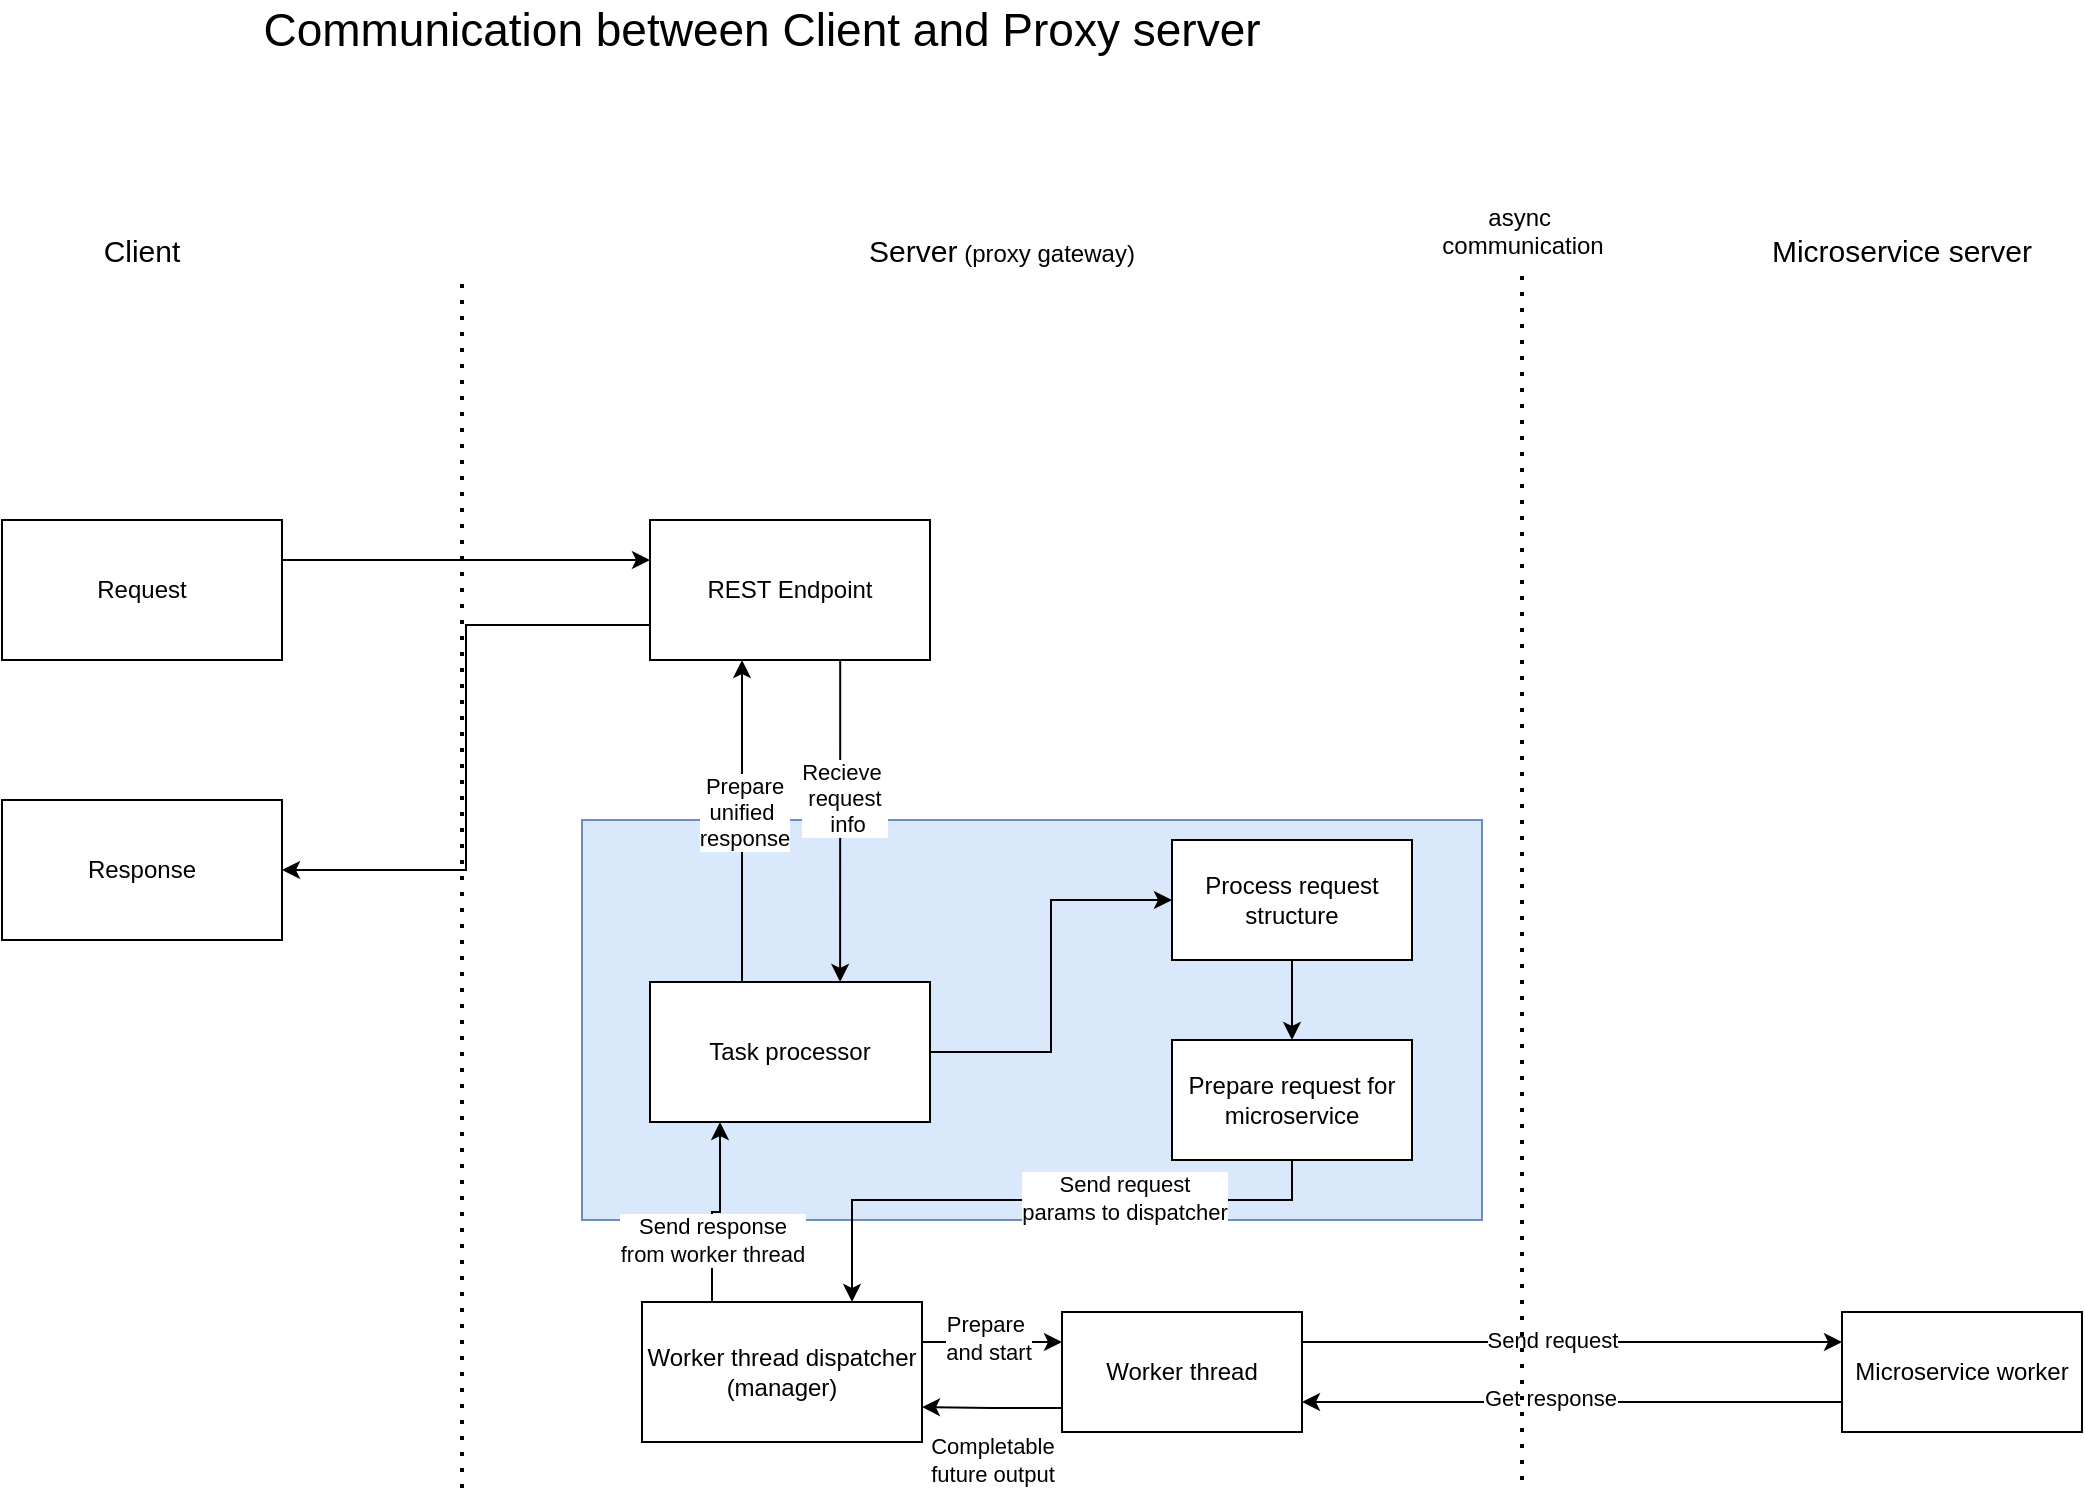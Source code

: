 <mxfile version="24.7.16">
  <diagram name="Page-1" id="DoOwmTmmxKSQssBYk-SI">
    <mxGraphModel dx="1434" dy="1923" grid="1" gridSize="10" guides="1" tooltips="1" connect="1" arrows="1" fold="1" page="1" pageScale="1" pageWidth="827" pageHeight="1169" math="0" shadow="0">
      <root>
        <mxCell id="0" />
        <mxCell id="1" parent="0" />
        <mxCell id="3k_xSGdX0rv_INgbg1qa-6" value="&lt;div style=&quot;font-size: 13px;&quot;&gt;&lt;font style=&quot;font-size: 23px;&quot;&gt;Communication between Client and Proxy server&lt;/font&gt;&lt;/div&gt;" style="text;html=1;align=center;verticalAlign=middle;whiteSpace=wrap;rounded=0;" vertex="1" parent="1">
          <mxGeometry x="160" y="-100" width="540" height="30" as="geometry" />
        </mxCell>
        <mxCell id="3k_xSGdX0rv_INgbg1qa-8" value="" style="group" vertex="1" connectable="0" parent="1">
          <mxGeometry x="50" y="160" width="140" height="70" as="geometry" />
        </mxCell>
        <mxCell id="3k_xSGdX0rv_INgbg1qa-5" value="" style="rounded=0;whiteSpace=wrap;html=1;" vertex="1" parent="3k_xSGdX0rv_INgbg1qa-8">
          <mxGeometry width="140" height="70" as="geometry" />
        </mxCell>
        <mxCell id="3k_xSGdX0rv_INgbg1qa-7" value="Request" style="text;html=1;align=center;verticalAlign=middle;whiteSpace=wrap;rounded=0;" vertex="1" parent="3k_xSGdX0rv_INgbg1qa-8">
          <mxGeometry width="140" height="70" as="geometry" />
        </mxCell>
        <mxCell id="3k_xSGdX0rv_INgbg1qa-9" value="" style="endArrow=classic;html=1;rounded=0;exitX=1;exitY=0.5;exitDx=0;exitDy=0;entryX=0;entryY=0.5;entryDx=0;entryDy=0;" edge="1" parent="1">
          <mxGeometry width="50" height="50" relative="1" as="geometry">
            <mxPoint x="190" y="180" as="sourcePoint" />
            <mxPoint x="374" y="180" as="targetPoint" />
          </mxGeometry>
        </mxCell>
        <mxCell id="3k_xSGdX0rv_INgbg1qa-10" value="" style="group" vertex="1" connectable="0" parent="1">
          <mxGeometry x="374" y="160" width="216" height="70" as="geometry" />
        </mxCell>
        <mxCell id="3k_xSGdX0rv_INgbg1qa-11" value="" style="rounded=0;whiteSpace=wrap;html=1;" vertex="1" parent="3k_xSGdX0rv_INgbg1qa-10">
          <mxGeometry width="140" height="70" as="geometry" />
        </mxCell>
        <mxCell id="3k_xSGdX0rv_INgbg1qa-12" value="REST Endpoint" style="text;html=1;align=center;verticalAlign=middle;whiteSpace=wrap;rounded=0;" vertex="1" parent="3k_xSGdX0rv_INgbg1qa-10">
          <mxGeometry width="140" height="70" as="geometry" />
        </mxCell>
        <mxCell id="3k_xSGdX0rv_INgbg1qa-13" value="" style="endArrow=none;dashed=1;html=1;dashPattern=1 3;strokeWidth=2;rounded=0;" edge="1" parent="1">
          <mxGeometry width="50" height="50" relative="1" as="geometry">
            <mxPoint x="280" y="644" as="sourcePoint" />
            <mxPoint x="280" y="40" as="targetPoint" />
          </mxGeometry>
        </mxCell>
        <mxCell id="3k_xSGdX0rv_INgbg1qa-14" value="&lt;font style=&quot;font-size: 15px;&quot;&gt;Client&lt;/font&gt;" style="text;html=1;align=center;verticalAlign=middle;whiteSpace=wrap;rounded=0;" vertex="1" parent="1">
          <mxGeometry x="90" y="10" width="60" height="30" as="geometry" />
        </mxCell>
        <mxCell id="3k_xSGdX0rv_INgbg1qa-63" value="" style="rounded=0;whiteSpace=wrap;html=1;fillColor=#dae8fc;strokeColor=#6c8ebf;" vertex="1" parent="1">
          <mxGeometry x="340" y="310" width="450" height="200" as="geometry" />
        </mxCell>
        <mxCell id="3k_xSGdX0rv_INgbg1qa-15" value="&lt;font style=&quot;font-size: 15px;&quot;&gt;Server&lt;/font&gt; (proxy gateway)" style="text;html=1;align=center;verticalAlign=middle;whiteSpace=wrap;rounded=0;" vertex="1" parent="1">
          <mxGeometry x="470" y="10" width="160" height="30" as="geometry" />
        </mxCell>
        <mxCell id="3k_xSGdX0rv_INgbg1qa-17" value="" style="edgeStyle=orthogonalEdgeStyle;rounded=0;orthogonalLoop=1;jettySize=auto;html=1;entryX=0.679;entryY=0;entryDx=0;entryDy=0;entryPerimeter=0;" edge="1" parent="1" source="3k_xSGdX0rv_INgbg1qa-12" target="3k_xSGdX0rv_INgbg1qa-20">
          <mxGeometry relative="1" as="geometry">
            <mxPoint x="444" y="315" as="targetPoint" />
            <Array as="points">
              <mxPoint x="470" y="265" />
            </Array>
          </mxGeometry>
        </mxCell>
        <mxCell id="3k_xSGdX0rv_INgbg1qa-46" value="&lt;div&gt;Recieve&amp;nbsp;&lt;/div&gt;&lt;div&gt;request&lt;/div&gt;&lt;div&gt;&amp;nbsp;info&lt;/div&gt;" style="edgeLabel;html=1;align=center;verticalAlign=middle;resizable=0;points=[];" vertex="1" connectable="0" parent="3k_xSGdX0rv_INgbg1qa-17">
          <mxGeometry x="-0.143" y="2" relative="1" as="geometry">
            <mxPoint as="offset" />
          </mxGeometry>
        </mxCell>
        <mxCell id="3k_xSGdX0rv_INgbg1qa-18" value="" style="group" vertex="1" connectable="0" parent="1">
          <mxGeometry x="374" y="391" width="140" height="70" as="geometry" />
        </mxCell>
        <mxCell id="3k_xSGdX0rv_INgbg1qa-19" value="" style="rounded=0;whiteSpace=wrap;html=1;" vertex="1" parent="3k_xSGdX0rv_INgbg1qa-18">
          <mxGeometry width="140" height="70" as="geometry" />
        </mxCell>
        <mxCell id="3k_xSGdX0rv_INgbg1qa-20" value="Task processor" style="text;html=1;align=center;verticalAlign=middle;whiteSpace=wrap;rounded=0;" vertex="1" parent="3k_xSGdX0rv_INgbg1qa-18">
          <mxGeometry width="140" height="70" as="geometry" />
        </mxCell>
        <mxCell id="3k_xSGdX0rv_INgbg1qa-25" value="" style="group" vertex="1" connectable="0" parent="1">
          <mxGeometry x="50" y="300" width="140" height="70" as="geometry" />
        </mxCell>
        <mxCell id="3k_xSGdX0rv_INgbg1qa-26" value="" style="rounded=0;whiteSpace=wrap;html=1;" vertex="1" parent="3k_xSGdX0rv_INgbg1qa-25">
          <mxGeometry width="140" height="70" as="geometry" />
        </mxCell>
        <mxCell id="3k_xSGdX0rv_INgbg1qa-27" value="&lt;div&gt;Response&lt;/div&gt;" style="text;html=1;align=center;verticalAlign=middle;whiteSpace=wrap;rounded=0;" vertex="1" parent="3k_xSGdX0rv_INgbg1qa-25">
          <mxGeometry width="140" height="70" as="geometry" />
        </mxCell>
        <mxCell id="3k_xSGdX0rv_INgbg1qa-64" style="edgeStyle=orthogonalEdgeStyle;rounded=0;orthogonalLoop=1;jettySize=auto;html=1;entryX=0.5;entryY=0;entryDx=0;entryDy=0;" edge="1" parent="1" source="3k_xSGdX0rv_INgbg1qa-30" target="3k_xSGdX0rv_INgbg1qa-32">
          <mxGeometry relative="1" as="geometry" />
        </mxCell>
        <mxCell id="3k_xSGdX0rv_INgbg1qa-30" value="Process request structure" style="whiteSpace=wrap;html=1;" vertex="1" parent="1">
          <mxGeometry x="635" y="320" width="120" height="60" as="geometry" />
        </mxCell>
        <mxCell id="3k_xSGdX0rv_INgbg1qa-31" value="" style="edgeStyle=orthogonalEdgeStyle;rounded=0;orthogonalLoop=1;jettySize=auto;html=1;entryX=0;entryY=0.5;entryDx=0;entryDy=0;" edge="1" parent="1" source="3k_xSGdX0rv_INgbg1qa-20" target="3k_xSGdX0rv_INgbg1qa-30">
          <mxGeometry relative="1" as="geometry">
            <mxPoint x="580" y="361" as="targetPoint" />
          </mxGeometry>
        </mxCell>
        <mxCell id="3k_xSGdX0rv_INgbg1qa-65" style="edgeStyle=orthogonalEdgeStyle;rounded=0;orthogonalLoop=1;jettySize=auto;html=1;entryX=0.75;entryY=0;entryDx=0;entryDy=0;" edge="1" parent="1" source="3k_xSGdX0rv_INgbg1qa-32" target="3k_xSGdX0rv_INgbg1qa-37">
          <mxGeometry relative="1" as="geometry">
            <Array as="points">
              <mxPoint x="695" y="500" />
              <mxPoint x="475" y="500" />
            </Array>
          </mxGeometry>
        </mxCell>
        <mxCell id="3k_xSGdX0rv_INgbg1qa-69" value="&lt;div&gt;Send request&lt;/div&gt;&lt;div&gt;params to dispatcher&lt;/div&gt;" style="edgeLabel;html=1;align=center;verticalAlign=middle;resizable=0;points=[];" vertex="1" connectable="0" parent="3k_xSGdX0rv_INgbg1qa-65">
          <mxGeometry x="-0.285" y="-1" relative="1" as="geometry">
            <mxPoint as="offset" />
          </mxGeometry>
        </mxCell>
        <mxCell id="3k_xSGdX0rv_INgbg1qa-32" value="Prepare request for microservice" style="whiteSpace=wrap;html=1;" vertex="1" parent="1">
          <mxGeometry x="635" y="420" width="120" height="60" as="geometry" />
        </mxCell>
        <mxCell id="3k_xSGdX0rv_INgbg1qa-35" value="" style="group" vertex="1" connectable="0" parent="1">
          <mxGeometry x="370" y="551" width="140" height="70" as="geometry" />
        </mxCell>
        <mxCell id="3k_xSGdX0rv_INgbg1qa-36" value="" style="rounded=0;whiteSpace=wrap;html=1;" vertex="1" parent="3k_xSGdX0rv_INgbg1qa-35">
          <mxGeometry width="140" height="70" as="geometry" />
        </mxCell>
        <mxCell id="3k_xSGdX0rv_INgbg1qa-37" value="Worker thread dispatcher (manager)" style="text;html=1;align=center;verticalAlign=middle;whiteSpace=wrap;rounded=0;" vertex="1" parent="3k_xSGdX0rv_INgbg1qa-35">
          <mxGeometry width="140" height="70" as="geometry" />
        </mxCell>
        <mxCell id="3k_xSGdX0rv_INgbg1qa-42" value="" style="edgeStyle=orthogonalEdgeStyle;rounded=0;orthogonalLoop=1;jettySize=auto;html=1;" edge="1" parent="1" source="3k_xSGdX0rv_INgbg1qa-39" target="3k_xSGdX0rv_INgbg1qa-41">
          <mxGeometry relative="1" as="geometry">
            <Array as="points">
              <mxPoint x="840" y="571" />
              <mxPoint x="840" y="571" />
            </Array>
          </mxGeometry>
        </mxCell>
        <mxCell id="3k_xSGdX0rv_INgbg1qa-55" value="Send request" style="edgeLabel;html=1;align=center;verticalAlign=middle;resizable=0;points=[];" vertex="1" connectable="0" parent="3k_xSGdX0rv_INgbg1qa-42">
          <mxGeometry x="-0.074" y="1" relative="1" as="geometry">
            <mxPoint as="offset" />
          </mxGeometry>
        </mxCell>
        <mxCell id="3k_xSGdX0rv_INgbg1qa-59" style="edgeStyle=orthogonalEdgeStyle;rounded=0;orthogonalLoop=1;jettySize=auto;html=1;exitX=0;exitY=0.75;exitDx=0;exitDy=0;entryX=1;entryY=0.75;entryDx=0;entryDy=0;" edge="1" parent="1" source="3k_xSGdX0rv_INgbg1qa-39" target="3k_xSGdX0rv_INgbg1qa-37">
          <mxGeometry relative="1" as="geometry">
            <mxPoint x="530" y="601" as="targetPoint" />
            <Array as="points">
              <mxPoint x="580" y="604" />
              <mxPoint x="545" y="604" />
            </Array>
          </mxGeometry>
        </mxCell>
        <mxCell id="3k_xSGdX0rv_INgbg1qa-62" value="&lt;div&gt;Completable&lt;/div&gt;&lt;div&gt;future output&lt;br&gt;&lt;/div&gt;" style="edgeLabel;html=1;align=center;verticalAlign=middle;resizable=0;points=[];" vertex="1" connectable="0" parent="3k_xSGdX0rv_INgbg1qa-59">
          <mxGeometry x="0.042" y="-2" relative="1" as="geometry">
            <mxPoint y="28" as="offset" />
          </mxGeometry>
        </mxCell>
        <mxCell id="3k_xSGdX0rv_INgbg1qa-39" value="Worker thread" style="whiteSpace=wrap;html=1;" vertex="1" parent="1">
          <mxGeometry x="580" y="556" width="120" height="60" as="geometry" />
        </mxCell>
        <mxCell id="3k_xSGdX0rv_INgbg1qa-40" value="" style="edgeStyle=orthogonalEdgeStyle;rounded=0;orthogonalLoop=1;jettySize=auto;html=1;" edge="1" parent="1" source="3k_xSGdX0rv_INgbg1qa-37" target="3k_xSGdX0rv_INgbg1qa-39">
          <mxGeometry relative="1" as="geometry">
            <Array as="points">
              <mxPoint x="550" y="571" />
              <mxPoint x="550" y="571" />
            </Array>
          </mxGeometry>
        </mxCell>
        <mxCell id="3k_xSGdX0rv_INgbg1qa-57" value="&lt;div&gt;Prepare&amp;nbsp;&lt;/div&gt;&lt;div&gt;and start&lt;/div&gt;" style="edgeLabel;html=1;align=center;verticalAlign=middle;resizable=0;points=[];" vertex="1" connectable="0" parent="3k_xSGdX0rv_INgbg1qa-40">
          <mxGeometry x="-0.057" y="2" relative="1" as="geometry">
            <mxPoint as="offset" />
          </mxGeometry>
        </mxCell>
        <mxCell id="3k_xSGdX0rv_INgbg1qa-54" value="" style="edgeStyle=orthogonalEdgeStyle;rounded=0;orthogonalLoop=1;jettySize=auto;html=1;entryX=1;entryY=0.75;entryDx=0;entryDy=0;" edge="1" parent="1" source="3k_xSGdX0rv_INgbg1qa-41" target="3k_xSGdX0rv_INgbg1qa-39">
          <mxGeometry relative="1" as="geometry">
            <mxPoint x="870" y="586" as="targetPoint" />
            <Array as="points">
              <mxPoint x="900" y="601" />
              <mxPoint x="900" y="601" />
            </Array>
          </mxGeometry>
        </mxCell>
        <mxCell id="3k_xSGdX0rv_INgbg1qa-56" value="Get response" style="edgeLabel;html=1;align=center;verticalAlign=middle;resizable=0;points=[];" vertex="1" connectable="0" parent="3k_xSGdX0rv_INgbg1qa-54">
          <mxGeometry x="0.082" y="-2" relative="1" as="geometry">
            <mxPoint as="offset" />
          </mxGeometry>
        </mxCell>
        <mxCell id="3k_xSGdX0rv_INgbg1qa-41" value="Microservice worker" style="whiteSpace=wrap;html=1;" vertex="1" parent="1">
          <mxGeometry x="970" y="556" width="120" height="60" as="geometry" />
        </mxCell>
        <mxCell id="3k_xSGdX0rv_INgbg1qa-47" value="" style="edgeStyle=orthogonalEdgeStyle;rounded=0;orthogonalLoop=1;jettySize=auto;html=1;" edge="1" parent="1" source="3k_xSGdX0rv_INgbg1qa-20" target="3k_xSGdX0rv_INgbg1qa-12">
          <mxGeometry relative="1" as="geometry">
            <Array as="points">
              <mxPoint x="420" y="270" />
              <mxPoint x="420" y="270" />
            </Array>
          </mxGeometry>
        </mxCell>
        <mxCell id="3k_xSGdX0rv_INgbg1qa-48" value="&lt;div&gt;Prepare&lt;/div&gt;&lt;div&gt;unified&amp;nbsp;&lt;/div&gt;&lt;div&gt;response&lt;br&gt;&lt;/div&gt;" style="edgeLabel;html=1;align=center;verticalAlign=middle;resizable=0;points=[];" vertex="1" connectable="0" parent="3k_xSGdX0rv_INgbg1qa-47">
          <mxGeometry x="0.057" y="-1" relative="1" as="geometry">
            <mxPoint as="offset" />
          </mxGeometry>
        </mxCell>
        <mxCell id="3k_xSGdX0rv_INgbg1qa-49" value="" style="endArrow=none;dashed=1;html=1;dashPattern=1 3;strokeWidth=2;rounded=0;" edge="1" parent="1">
          <mxGeometry width="50" height="50" relative="1" as="geometry">
            <mxPoint x="810" y="640" as="sourcePoint" />
            <mxPoint x="810" y="36" as="targetPoint" />
          </mxGeometry>
        </mxCell>
        <mxCell id="3k_xSGdX0rv_INgbg1qa-50" value="&lt;font style=&quot;font-size: 15px;&quot;&gt;Microservice server&lt;/font&gt;" style="text;html=1;align=center;verticalAlign=middle;whiteSpace=wrap;rounded=0;" vertex="1" parent="1">
          <mxGeometry x="920" y="10" width="160" height="30" as="geometry" />
        </mxCell>
        <mxCell id="3k_xSGdX0rv_INgbg1qa-52" value="&lt;div&gt;async&amp;nbsp;&lt;/div&gt;&lt;div&gt;communication&lt;/div&gt;&lt;div&gt;&lt;br&gt;&lt;/div&gt;" style="text;html=1;align=center;verticalAlign=middle;resizable=0;points=[];autosize=1;strokeColor=none;fillColor=none;" vertex="1" parent="1">
          <mxGeometry x="755" y="-7" width="110" height="60" as="geometry" />
        </mxCell>
        <mxCell id="3k_xSGdX0rv_INgbg1qa-67" style="edgeStyle=orthogonalEdgeStyle;rounded=0;orthogonalLoop=1;jettySize=auto;html=1;exitX=0.25;exitY=0;exitDx=0;exitDy=0;entryX=0.25;entryY=1;entryDx=0;entryDy=0;" edge="1" parent="1" source="3k_xSGdX0rv_INgbg1qa-37" target="3k_xSGdX0rv_INgbg1qa-20">
          <mxGeometry relative="1" as="geometry" />
        </mxCell>
        <mxCell id="3k_xSGdX0rv_INgbg1qa-68" value="&lt;div&gt;Send response&lt;/div&gt;&lt;div&gt;from worker thread&lt;br&gt; &lt;/div&gt;" style="edgeLabel;html=1;align=center;verticalAlign=middle;resizable=0;points=[];" vertex="1" connectable="0" parent="3k_xSGdX0rv_INgbg1qa-67">
          <mxGeometry x="-0.34" relative="1" as="geometry">
            <mxPoint as="offset" />
          </mxGeometry>
        </mxCell>
        <mxCell id="3k_xSGdX0rv_INgbg1qa-70" style="edgeStyle=orthogonalEdgeStyle;rounded=0;orthogonalLoop=1;jettySize=auto;html=1;exitX=0;exitY=0.75;exitDx=0;exitDy=0;entryX=1;entryY=0.5;entryDx=0;entryDy=0;" edge="1" parent="1" source="3k_xSGdX0rv_INgbg1qa-12" target="3k_xSGdX0rv_INgbg1qa-27">
          <mxGeometry relative="1" as="geometry" />
        </mxCell>
      </root>
    </mxGraphModel>
  </diagram>
</mxfile>
